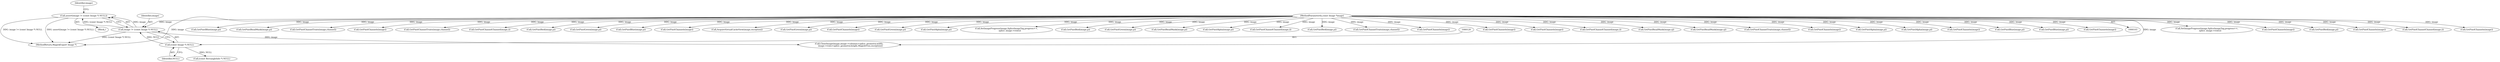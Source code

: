digraph "0_ImageMagick_7b1cf5784b5bcd85aa9293ecf56769f68c037231@API" {
"1000116" [label="(Call,assert(image != (const Image *) NULL))"];
"1000117" [label="(Call,image != (const Image *) NULL)"];
"1000104" [label="(MethodParameterIn,const Image *image)"];
"1000119" [label="(Call,(const Image *) NULL)"];
"1001117" [label="(Call,SetImageProgress(image,SpliceImageTag,progress++,\n          splice_image->rows))"];
"1000536" [label="(Call,GetPixelChannels(image))"];
"1000938" [label="(Call,GetPixelRed(image,p))"];
"1000601" [label="(Call,GetPixelChannels(image))"];
"1000672" [label="(Call,GetPixelChannelChannel(image,i))"];
"1000125" [label="(Identifier,image)"];
"1001010" [label="(Call,GetPixelChannels(image))"];
"1000104" [label="(MethodParameterIn,const Image *image)"];
"1000950" [label="(Call,GetPixelBlue(image,p))"];
"1000511" [label="(Call,GetPixelReadMask(image,p))"];
"1000678" [label="(Call,GetPixelChannelTraits(image,channel))"];
"1001090" [label="(Call,GetPixelChannels(image))"];
"1000550" [label="(Call,GetPixelChannelTraits(image,channel))"];
"1000544" [label="(Call,GetPixelChannelChannel(image,i))"];
"1000116" [label="(Call,assert(image != (const Image *) NULL))"];
"1000705" [label="(Call,GetPixelRed(image,p))"];
"1000583" [label="(Call,GetPixelGreen(image,p))"];
"1001078" [label="(Call,GetPixelBlue(image,p))"];
"1000729" [label="(Call,GetPixelChannels(image))"];
"1000429" [label="(Call,AcquireVirtualCacheView(image,exception))"];
"1000711" [label="(Call,GetPixelGreen(image,p))"];
"1000119" [label="(Call,(const Image *) NULL)"];
"1000897" [label="(Call,GetPixelChannels(image))"];
"1001072" [label="(Call,GetPixelGreen(image,p))"];
"1001084" [label="(Call,GetPixelAlpha(image,p))"];
"1000756" [label="(Call,SetImageProgress(image,SpliceImageTag,progress++,\n          splice_image->rows))"];
"1000577" [label="(Call,GetPixelRed(image,p))"];
"1000944" [label="(Call,GetPixelGreen(image,p))"];
"1000117" [label="(Call,image != (const Image *) NULL)"];
"1000639" [label="(Call,GetPixelReadMask(image,p))"];
"1000723" [label="(Call,GetPixelAlpha(image,p))"];
"1001033" [label="(Call,GetPixelChannelChannel(image,i))"];
"1001150" [label="(MethodReturn,MagickExport Image *)"];
"1001066" [label="(Call,GetPixelRed(image,p))"];
"1000121" [label="(Identifier,NULL)"];
"1000911" [label="(Call,GetPixelChannelTraits(image,channel))"];
"1000882" [label="(Call,GetPixelChannels(image))"];
"1000167" [label="(Call,CloneImage(image,image->columns+splice_geometry.width,\n    image->rows+splice_geometry.height,MagickTrue,exception))"];
"1000649" [label="(Call,GetPixelChannels(image))"];
"1001025" [label="(Call,GetPixelChannels(image))"];
"1000905" [label="(Call,GetPixelChannelChannel(image,i))"];
"1000872" [label="(Call,GetPixelReadMask(image,q))"];
"1000146" [label="(Call,(const RectangleInfo *) NULL)"];
"1001000" [label="(Call,GetPixelReadMask(image,q))"];
"1001039" [label="(Call,GetPixelChannelTraits(image,channel))"];
"1000962" [label="(Call,GetPixelChannels(image))"];
"1000956" [label="(Call,GetPixelAlpha(image,p))"];
"1000107" [label="(Block,)"];
"1000595" [label="(Call,GetPixelAlpha(image,p))"];
"1000118" [label="(Identifier,image)"];
"1000664" [label="(Call,GetPixelChannels(image))"];
"1000589" [label="(Call,GetPixelBlue(image,p))"];
"1000717" [label="(Call,GetPixelBlue(image,p))"];
"1000521" [label="(Call,GetPixelChannels(image))"];
"1000116" -> "1000107"  [label="AST: "];
"1000116" -> "1000117"  [label="CFG: "];
"1000117" -> "1000116"  [label="AST: "];
"1000125" -> "1000116"  [label="CFG: "];
"1000116" -> "1001150"  [label="DDG: image != (const Image *) NULL"];
"1000116" -> "1001150"  [label="DDG: assert(image != (const Image *) NULL)"];
"1000117" -> "1000116"  [label="DDG: image"];
"1000117" -> "1000116"  [label="DDG: (const Image *) NULL"];
"1000117" -> "1000119"  [label="CFG: "];
"1000118" -> "1000117"  [label="AST: "];
"1000119" -> "1000117"  [label="AST: "];
"1000117" -> "1001150"  [label="DDG: (const Image *) NULL"];
"1000104" -> "1000117"  [label="DDG: image"];
"1000119" -> "1000117"  [label="DDG: NULL"];
"1000117" -> "1000167"  [label="DDG: image"];
"1000104" -> "1000103"  [label="AST: "];
"1000104" -> "1001150"  [label="DDG: image"];
"1000104" -> "1000167"  [label="DDG: image"];
"1000104" -> "1000429"  [label="DDG: image"];
"1000104" -> "1000511"  [label="DDG: image"];
"1000104" -> "1000521"  [label="DDG: image"];
"1000104" -> "1000536"  [label="DDG: image"];
"1000104" -> "1000544"  [label="DDG: image"];
"1000104" -> "1000550"  [label="DDG: image"];
"1000104" -> "1000577"  [label="DDG: image"];
"1000104" -> "1000583"  [label="DDG: image"];
"1000104" -> "1000589"  [label="DDG: image"];
"1000104" -> "1000595"  [label="DDG: image"];
"1000104" -> "1000601"  [label="DDG: image"];
"1000104" -> "1000639"  [label="DDG: image"];
"1000104" -> "1000649"  [label="DDG: image"];
"1000104" -> "1000664"  [label="DDG: image"];
"1000104" -> "1000672"  [label="DDG: image"];
"1000104" -> "1000678"  [label="DDG: image"];
"1000104" -> "1000705"  [label="DDG: image"];
"1000104" -> "1000711"  [label="DDG: image"];
"1000104" -> "1000717"  [label="DDG: image"];
"1000104" -> "1000723"  [label="DDG: image"];
"1000104" -> "1000729"  [label="DDG: image"];
"1000104" -> "1000756"  [label="DDG: image"];
"1000104" -> "1000872"  [label="DDG: image"];
"1000104" -> "1000882"  [label="DDG: image"];
"1000104" -> "1000897"  [label="DDG: image"];
"1000104" -> "1000905"  [label="DDG: image"];
"1000104" -> "1000911"  [label="DDG: image"];
"1000104" -> "1000938"  [label="DDG: image"];
"1000104" -> "1000944"  [label="DDG: image"];
"1000104" -> "1000950"  [label="DDG: image"];
"1000104" -> "1000956"  [label="DDG: image"];
"1000104" -> "1000962"  [label="DDG: image"];
"1000104" -> "1001000"  [label="DDG: image"];
"1000104" -> "1001010"  [label="DDG: image"];
"1000104" -> "1001025"  [label="DDG: image"];
"1000104" -> "1001033"  [label="DDG: image"];
"1000104" -> "1001039"  [label="DDG: image"];
"1000104" -> "1001066"  [label="DDG: image"];
"1000104" -> "1001072"  [label="DDG: image"];
"1000104" -> "1001078"  [label="DDG: image"];
"1000104" -> "1001084"  [label="DDG: image"];
"1000104" -> "1001090"  [label="DDG: image"];
"1000104" -> "1001117"  [label="DDG: image"];
"1000119" -> "1000121"  [label="CFG: "];
"1000120" -> "1000119"  [label="AST: "];
"1000121" -> "1000119"  [label="AST: "];
"1000119" -> "1000146"  [label="DDG: NULL"];
}
